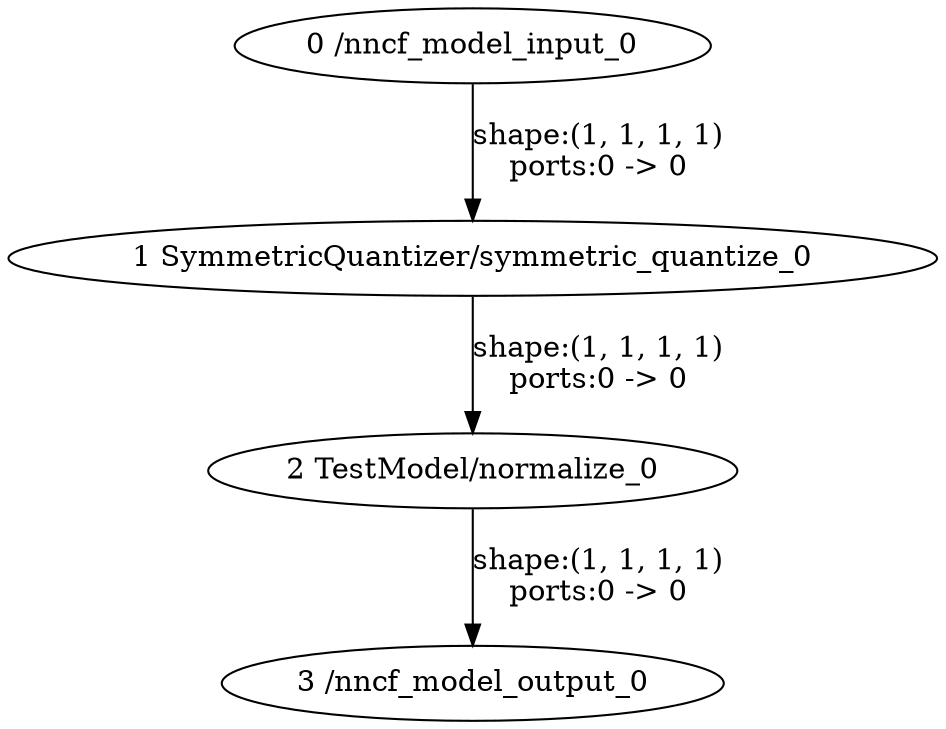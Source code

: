 strict digraph  {
"0 /nncf_model_input_0" [id=0, type=nncf_model_input];
"1 SymmetricQuantizer/symmetric_quantize_0" [id=1, type=symmetric_quantize];
"2 TestModel/normalize_0" [id=2, type=normalize];
"3 /nncf_model_output_0" [id=3, type=nncf_model_output];
"0 /nncf_model_input_0" -> "1 SymmetricQuantizer/symmetric_quantize_0"  [label="shape:(1, 1, 1, 1)\nports:0 -> 0", style=solid];
"1 SymmetricQuantizer/symmetric_quantize_0" -> "2 TestModel/normalize_0"  [label="shape:(1, 1, 1, 1)\nports:0 -> 0", style=solid];
"2 TestModel/normalize_0" -> "3 /nncf_model_output_0"  [label="shape:(1, 1, 1, 1)\nports:0 -> 0", style=solid];
}
